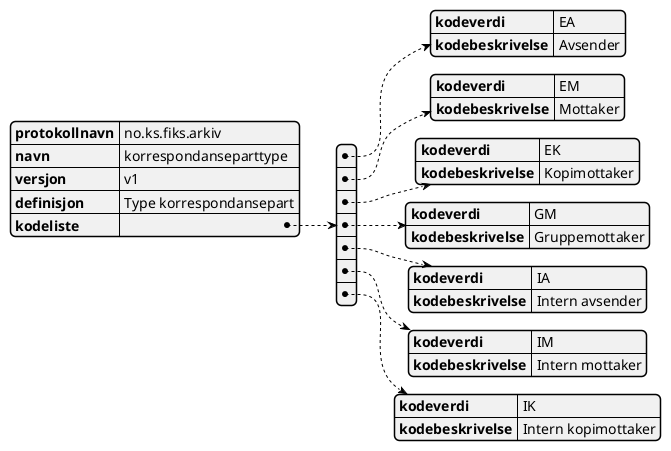@startjson
{
  "protokollnavn": "no.ks.fiks.arkiv",
  "navn": "korrespondanseparttype",
  "versjon": "v1",
  "definisjon": "Type korrespondansepart",
  "kodeliste": [
    {
      "kodeverdi" : "EA",
      "kodebeskrivelse" : "Avsender"
    },
    {
      "kodeverdi" : "EM",
      "kodebeskrivelse" : "Mottaker"
    },
    {
      "kodeverdi" : "EK",
      "kodebeskrivelse" : "Kopimottaker"
    },
    {
      "kodeverdi" : "GM",
      "kodebeskrivelse" : "Gruppemottaker"
    },
    {
      "kodeverdi" : "IA",
      "kodebeskrivelse" : "Intern avsender"
    },
    {
      "kodeverdi" : "IM",
      "kodebeskrivelse" : "Intern mottaker"
    },
    {
      "kodeverdi" : "IK",
      "kodebeskrivelse" : "Intern kopimottaker"
    }
  ]
}
@endjson